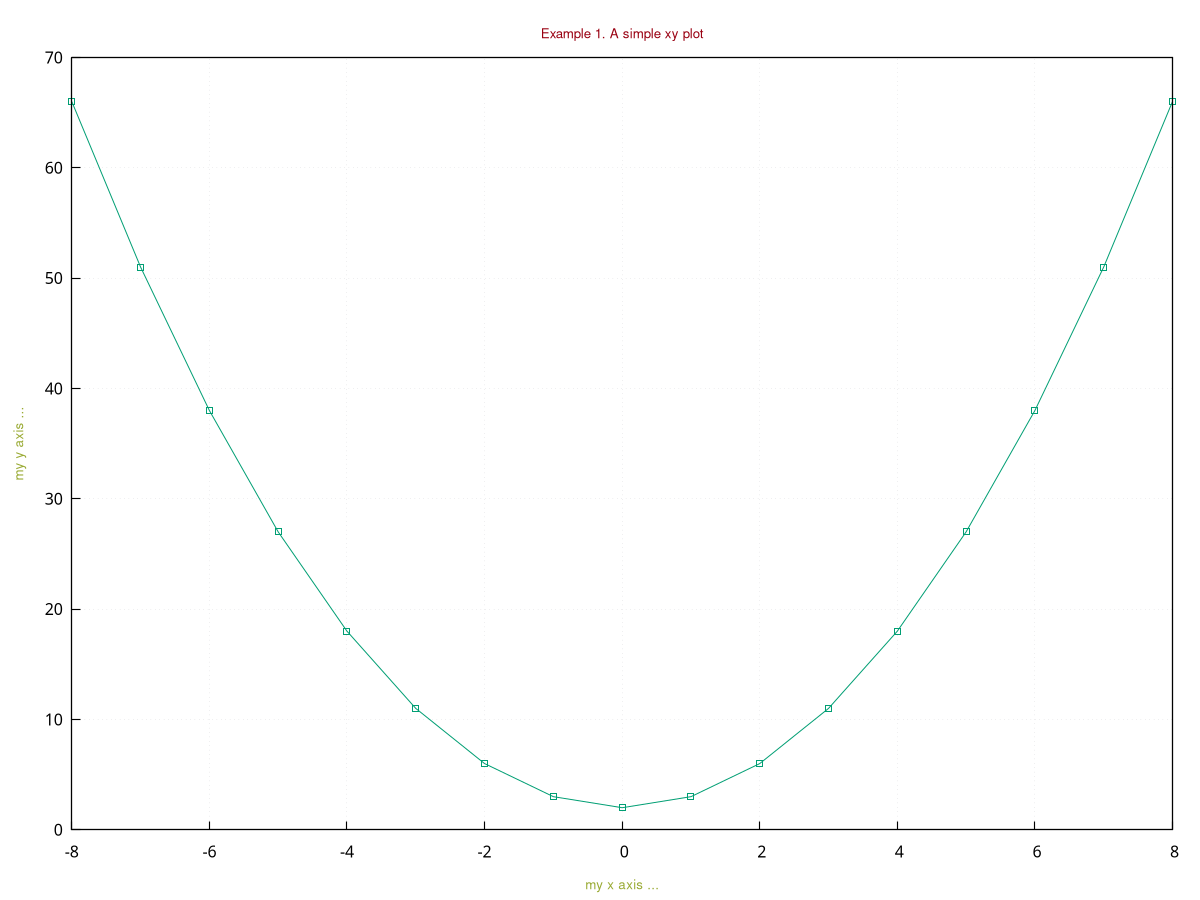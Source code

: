 # ogpf libray
# Rev. 0.22 of March 9th, 2018
# Licence: MIT

# gnuplot global setting
set term qt size 640,480 enhanced font "Helvetica,10" title "ogpf libray: Rev. 0.22 of March 9th, 2018"

# ogpf extra configuration
# -------------------------------------------
# color definitions
set style line 1 lc rgb "#800000" lt 1 lw 2
set style line 2 lc rgb "#ff0000" lt 1 lw 2
set style line 3 lc rgb "#ff4500" lt 1 lw 2
set style line 4 lc rgb "#ffa500" lt 1 lw 2
set style line 5 lc rgb "#006400" lt 1 lw 2
set style line 6 lc rgb "#0000ff" lt 1 lw 2
set style line 7 lc rgb "#9400d3" lt 1 lw 2

# Axes
set border linewidth 1.15
set tics nomirror

# grid
# Add light grid to plot
set style line 102 lc rgb "#d6d7d9" lt 0 lw 1
set grid back ls 102

# plot style
set style data linespoints

# -------------------------------------------

 
# plot scale
 
# Annotation: title and labels
set title "Example 1. A simple xy plot" tc "#990011" font "Helvetica,10"
set xlabel "my x axis ..." tc "#99aa33" font "Helvetica,10"
set ylabel "my y axis ..." tc "#99aa33" font "Helvetica,10"
 
# axes setting

plot "-" notitle with linespoints lt 2 pt 4
  -8.0000000000000000        66.000000000000000     
  -7.0000000000000000        51.000000000000000     
  -6.0000000000000000        38.000000000000000     
  -5.0000000000000000        27.000000000000000     
  -4.0000000000000000        18.000000000000000     
  -3.0000000000000000        11.000000000000000     
  -2.0000000000000000        6.0000000000000000     
  -1.0000000000000000        3.0000000000000000     
   0.0000000000000000        2.0000000000000000     
   1.0000000000000000        3.0000000000000000     
   2.0000000000000000        6.0000000000000000     
   3.0000000000000000        11.000000000000000     
   4.0000000000000000        18.000000000000000     
   5.0000000000000000        27.000000000000000     
   6.0000000000000000        38.000000000000000     
   7.0000000000000000        51.000000000000000     
   8.0000000000000000        66.000000000000000     
e
